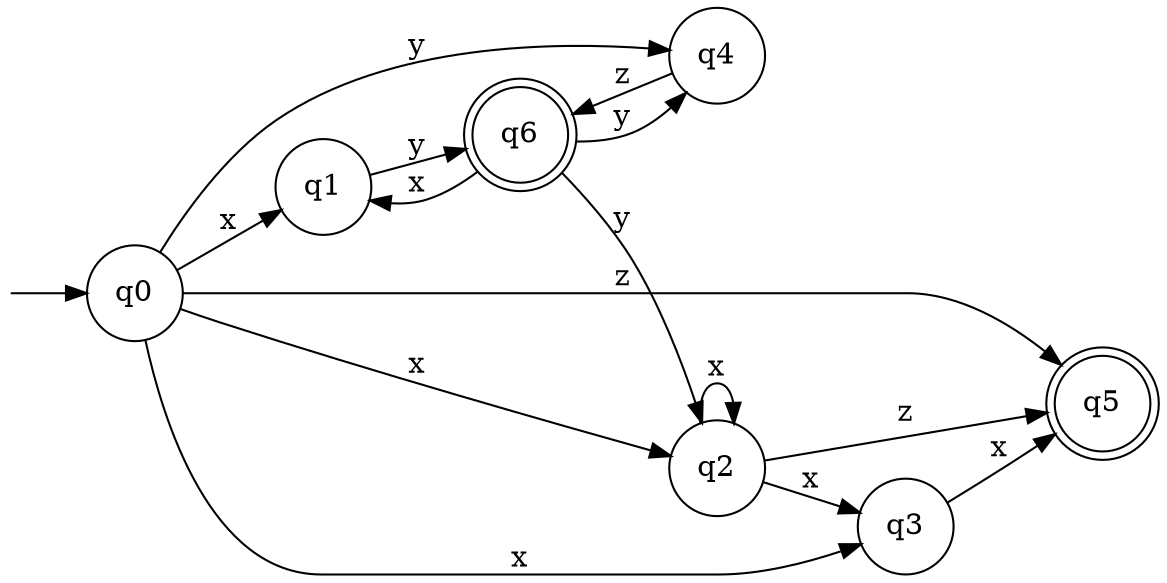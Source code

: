 digraph G {
  rankdir=LR;
  n__ [label="" shape=none width=.0];
  0 [shape=circle label="q0"]
  2 [shape=circle label="q1"]
  3 [shape=circle label="q4"]
  4 [shape=doublecircle label="q6"]
  5 [shape=circle label="q2"]
  6 [shape=doublecircle label="q5"]
  7 [shape=circle label="q3"]
  n__ -> 0;
  0 -> 2 [label="x"]
  0 -> 5 [label="x"]
  0 -> 7 [label="x"]
  4 -> 2 [label="x"]
  5 -> 5 [label="x"]
  5 -> 7 [label="x"]
  7 -> 6 [label="x"]
  0 -> 3 [label="y"]
  2 -> 4 [label="y"]
  4 -> 3 [label="y"]
  4 -> 5 [label="y"]
  0 -> 6 [label="z"]
  3 -> 4 [label="z"]
  5 -> 6 [label="z"]
}
